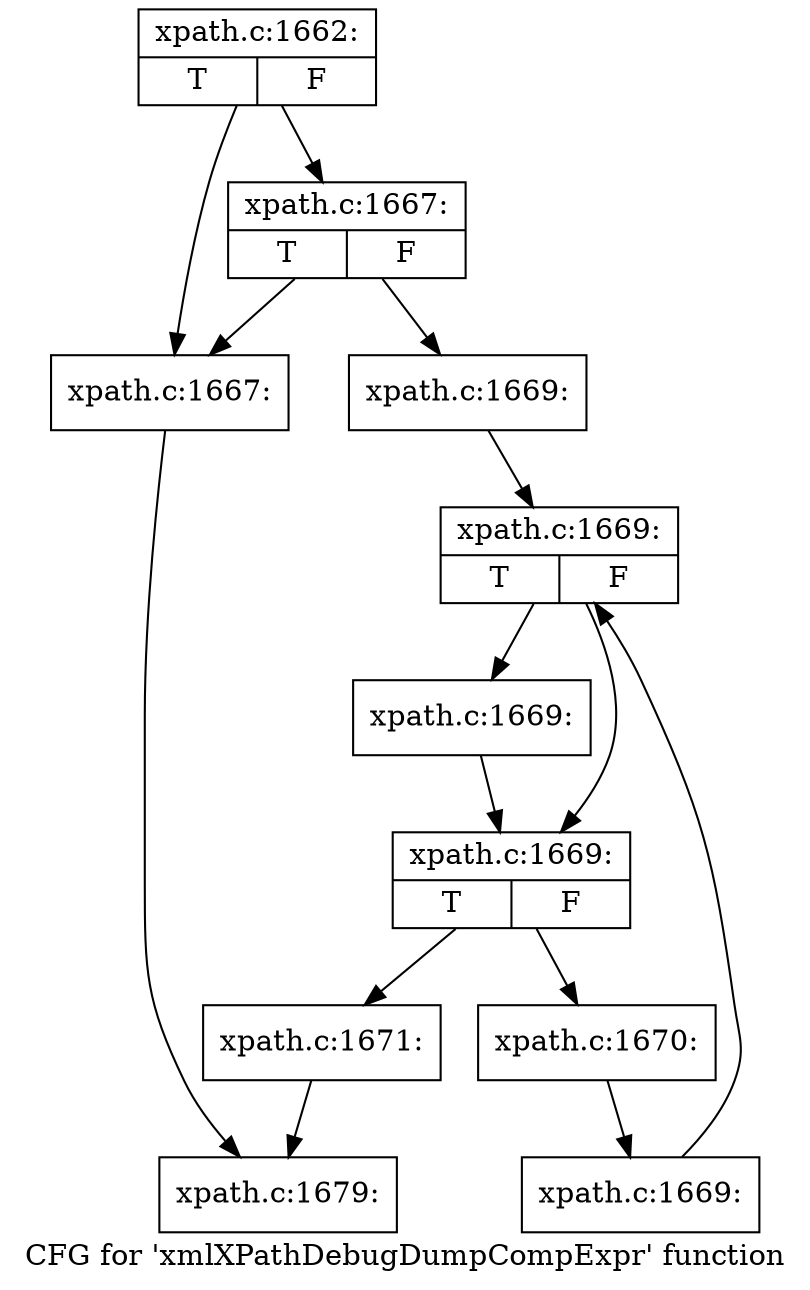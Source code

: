 digraph "CFG for 'xmlXPathDebugDumpCompExpr' function" {
	label="CFG for 'xmlXPathDebugDumpCompExpr' function";

	Node0x4704c60 [shape=record,label="{xpath.c:1662:|{<s0>T|<s1>F}}"];
	Node0x4704c60 -> Node0x4728a10;
	Node0x4704c60 -> Node0x4728ab0;
	Node0x4728ab0 [shape=record,label="{xpath.c:1667:|{<s0>T|<s1>F}}"];
	Node0x4728ab0 -> Node0x4728a10;
	Node0x4728ab0 -> Node0x4728a60;
	Node0x4728a10 [shape=record,label="{xpath.c:1667:}"];
	Node0x4728a10 -> Node0x469c060;
	Node0x4728a60 [shape=record,label="{xpath.c:1669:}"];
	Node0x4728a60 -> Node0x47291f0;
	Node0x47291f0 [shape=record,label="{xpath.c:1669:|{<s0>T|<s1>F}}"];
	Node0x47291f0 -> Node0x47295d0;
	Node0x47291f0 -> Node0x4729580;
	Node0x47295d0 [shape=record,label="{xpath.c:1669:}"];
	Node0x47295d0 -> Node0x4729580;
	Node0x4729580 [shape=record,label="{xpath.c:1669:|{<s0>T|<s1>F}}"];
	Node0x4729580 -> Node0x47294d0;
	Node0x4729580 -> Node0x4729050;
	Node0x47294d0 [shape=record,label="{xpath.c:1670:}"];
	Node0x47294d0 -> Node0x4729440;
	Node0x4729440 [shape=record,label="{xpath.c:1669:}"];
	Node0x4729440 -> Node0x47291f0;
	Node0x4729050 [shape=record,label="{xpath.c:1671:}"];
	Node0x4729050 -> Node0x469c060;
	Node0x469c060 [shape=record,label="{xpath.c:1679:}"];
}
